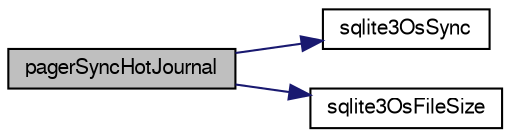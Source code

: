digraph "pagerSyncHotJournal"
{
  edge [fontname="FreeSans",fontsize="10",labelfontname="FreeSans",labelfontsize="10"];
  node [fontname="FreeSans",fontsize="10",shape=record];
  rankdir="LR";
  Node205982 [label="pagerSyncHotJournal",height=0.2,width=0.4,color="black", fillcolor="grey75", style="filled", fontcolor="black"];
  Node205982 -> Node205983 [color="midnightblue",fontsize="10",style="solid",fontname="FreeSans"];
  Node205983 [label="sqlite3OsSync",height=0.2,width=0.4,color="black", fillcolor="white", style="filled",URL="$sqlite3_8c.html#a3f01629ca3b49854944cecdd14dc3358"];
  Node205982 -> Node205984 [color="midnightblue",fontsize="10",style="solid",fontname="FreeSans"];
  Node205984 [label="sqlite3OsFileSize",height=0.2,width=0.4,color="black", fillcolor="white", style="filled",URL="$sqlite3_8c.html#a395914ef2826de6ed70e92b5d02887de"];
}
